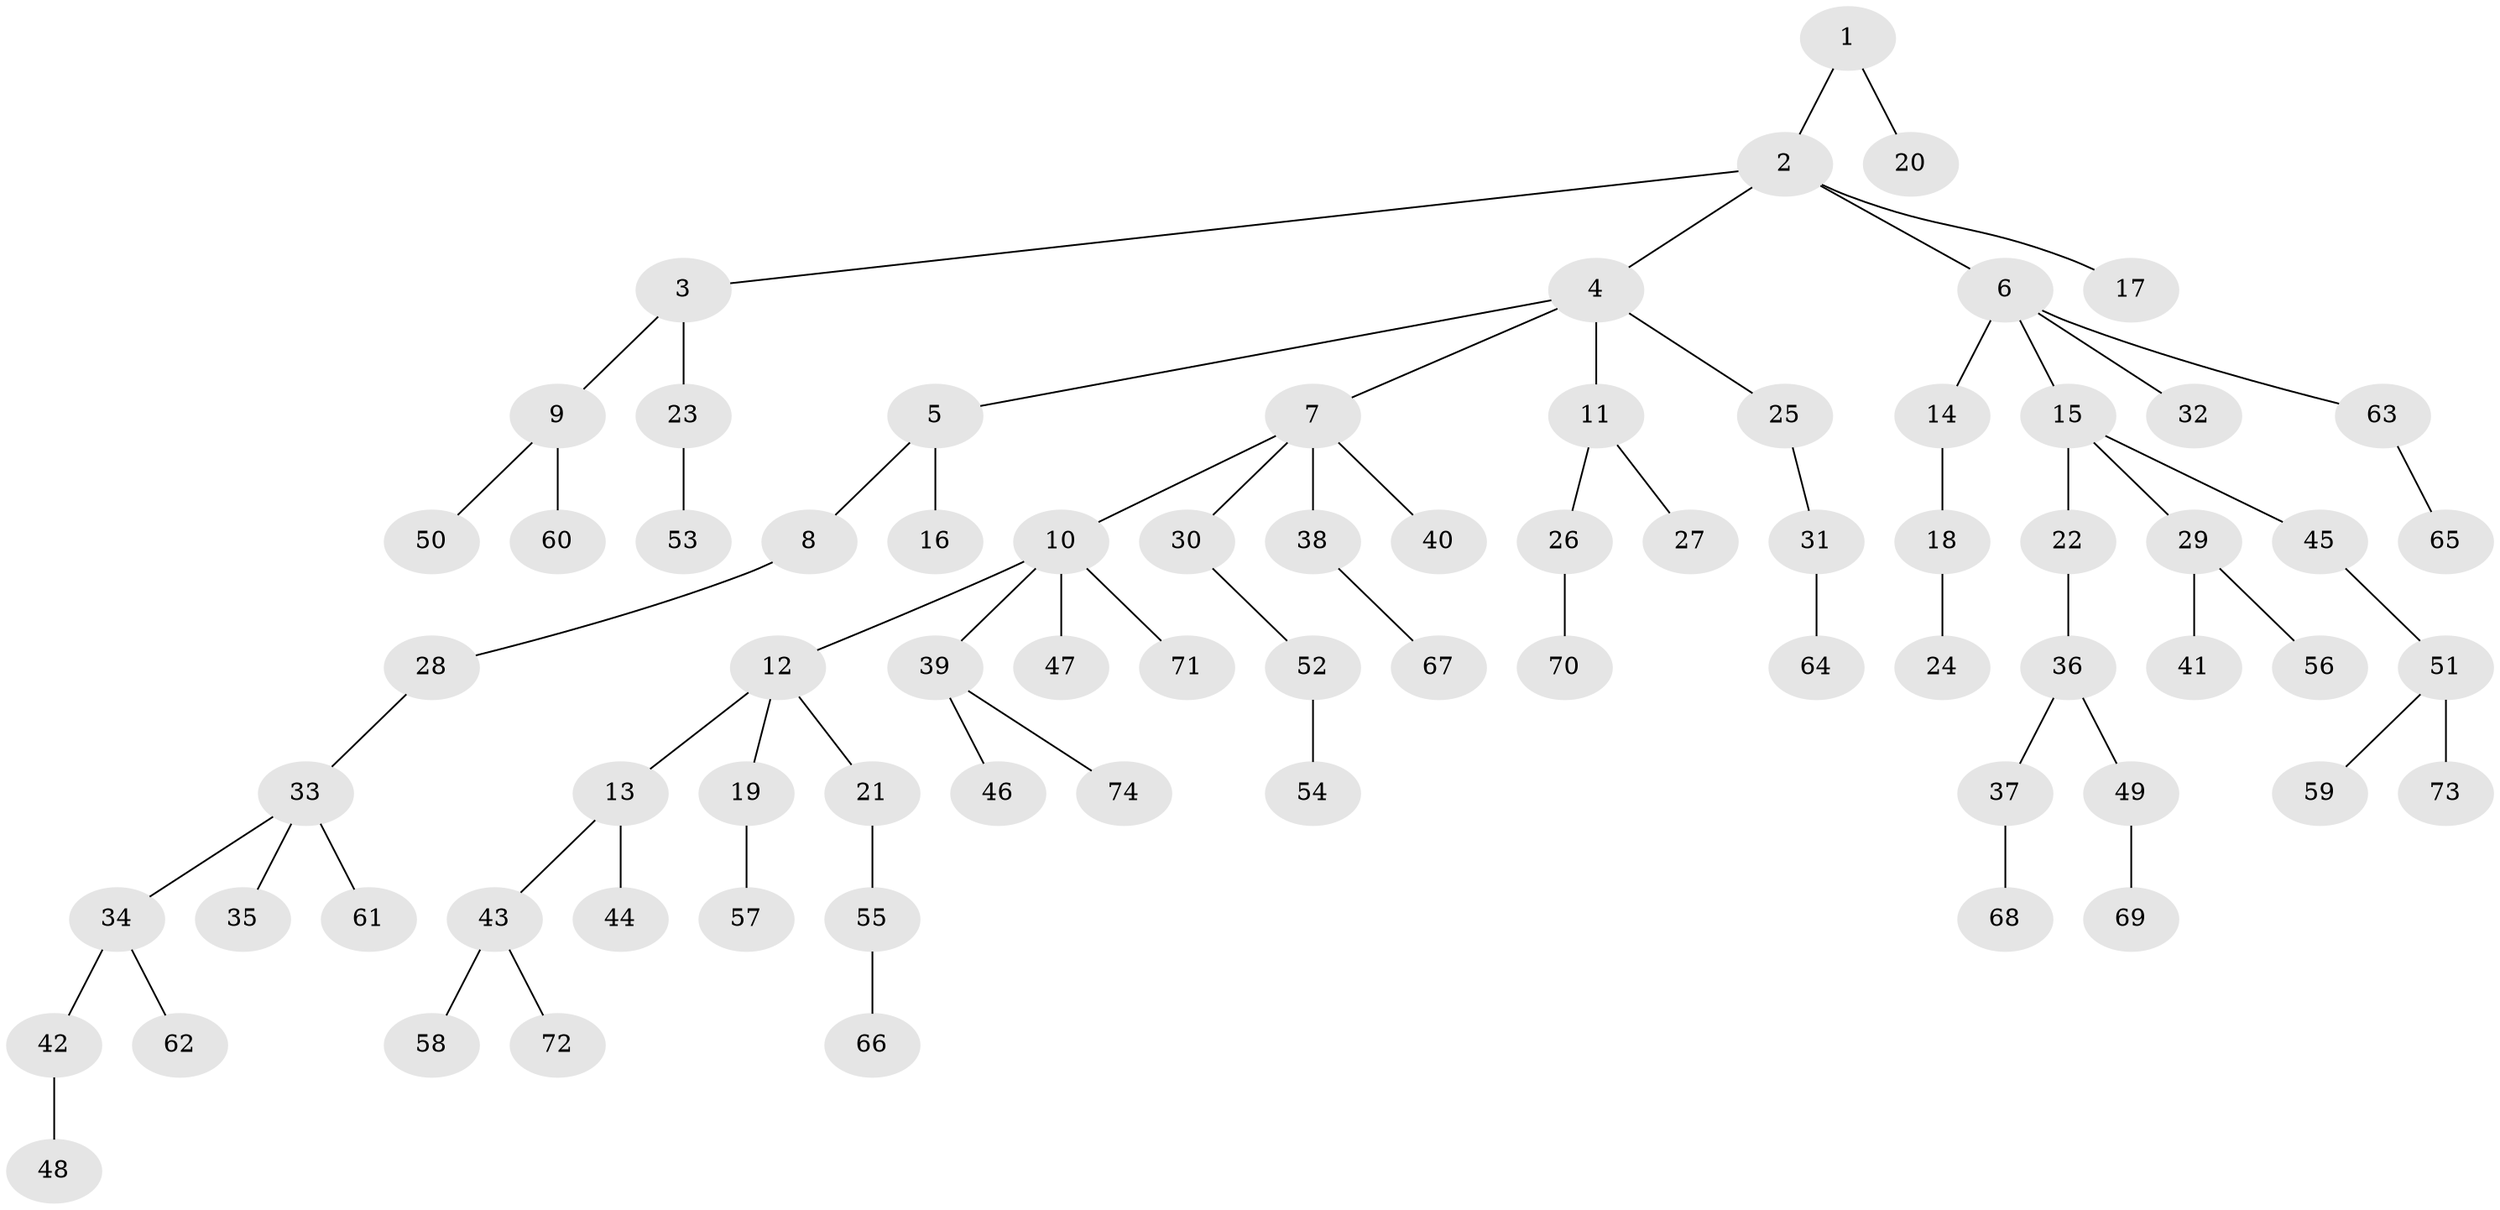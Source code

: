 // Generated by graph-tools (version 1.1) at 2025/26/03/09/25 03:26:23]
// undirected, 74 vertices, 73 edges
graph export_dot {
graph [start="1"]
  node [color=gray90,style=filled];
  1;
  2;
  3;
  4;
  5;
  6;
  7;
  8;
  9;
  10;
  11;
  12;
  13;
  14;
  15;
  16;
  17;
  18;
  19;
  20;
  21;
  22;
  23;
  24;
  25;
  26;
  27;
  28;
  29;
  30;
  31;
  32;
  33;
  34;
  35;
  36;
  37;
  38;
  39;
  40;
  41;
  42;
  43;
  44;
  45;
  46;
  47;
  48;
  49;
  50;
  51;
  52;
  53;
  54;
  55;
  56;
  57;
  58;
  59;
  60;
  61;
  62;
  63;
  64;
  65;
  66;
  67;
  68;
  69;
  70;
  71;
  72;
  73;
  74;
  1 -- 2;
  1 -- 20;
  2 -- 3;
  2 -- 4;
  2 -- 6;
  2 -- 17;
  3 -- 9;
  3 -- 23;
  4 -- 5;
  4 -- 7;
  4 -- 11;
  4 -- 25;
  5 -- 8;
  5 -- 16;
  6 -- 14;
  6 -- 15;
  6 -- 32;
  6 -- 63;
  7 -- 10;
  7 -- 30;
  7 -- 38;
  7 -- 40;
  8 -- 28;
  9 -- 50;
  9 -- 60;
  10 -- 12;
  10 -- 39;
  10 -- 47;
  10 -- 71;
  11 -- 26;
  11 -- 27;
  12 -- 13;
  12 -- 19;
  12 -- 21;
  13 -- 43;
  13 -- 44;
  14 -- 18;
  15 -- 22;
  15 -- 29;
  15 -- 45;
  18 -- 24;
  19 -- 57;
  21 -- 55;
  22 -- 36;
  23 -- 53;
  25 -- 31;
  26 -- 70;
  28 -- 33;
  29 -- 41;
  29 -- 56;
  30 -- 52;
  31 -- 64;
  33 -- 34;
  33 -- 35;
  33 -- 61;
  34 -- 42;
  34 -- 62;
  36 -- 37;
  36 -- 49;
  37 -- 68;
  38 -- 67;
  39 -- 46;
  39 -- 74;
  42 -- 48;
  43 -- 58;
  43 -- 72;
  45 -- 51;
  49 -- 69;
  51 -- 59;
  51 -- 73;
  52 -- 54;
  55 -- 66;
  63 -- 65;
}
